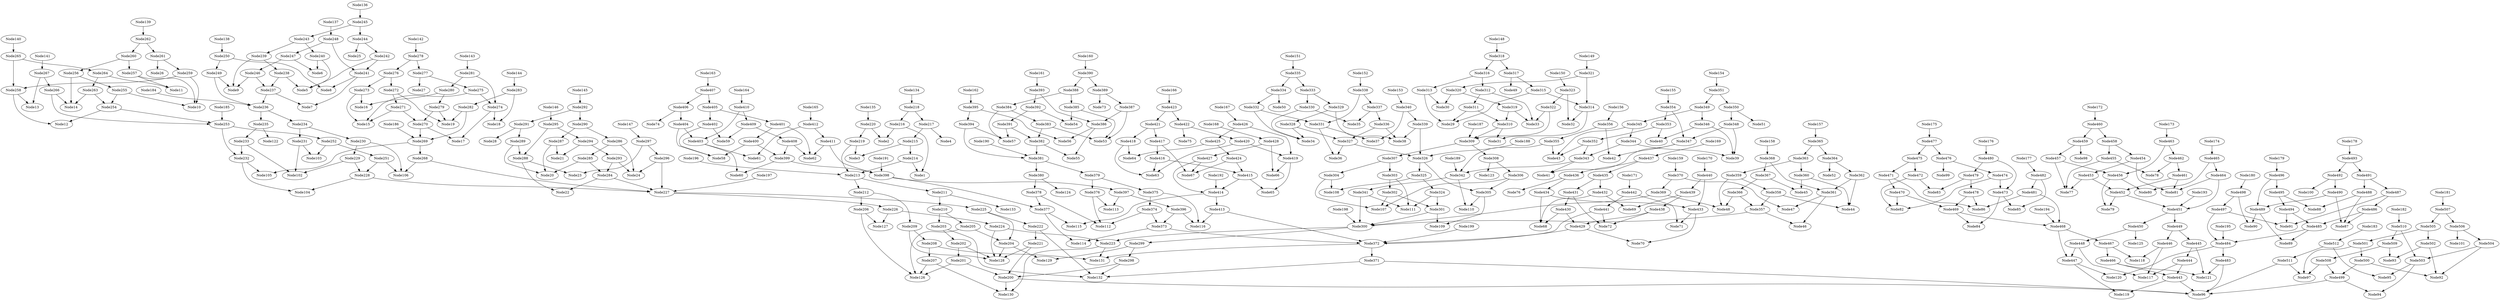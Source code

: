 # Network structure generated by ABC

digraph network {

Node134 -> Node218 [style = solid];
Node135 -> Node220 [style = solid];
Node136 -> Node245 [style = solid];
Node137 -> Node248 [style = solid];
Node138 -> Node250 [style = solid];
Node139 -> Node262 [style = solid];
Node140 -> Node265 [style = solid];
Node141 -> Node267 [style = solid];
Node142 -> Node278 [style = solid];
Node143 -> Node281 [style = solid];
Node144 -> Node283 [style = solid];
Node145 -> Node292 [style = solid];
Node146 -> Node295 [style = solid];
Node147 -> Node297 [style = solid];
Node148 -> Node318 [style = solid];
Node149 -> Node321 [style = solid];
Node150 -> Node323 [style = solid];
Node151 -> Node335 [style = solid];
Node152 -> Node338 [style = solid];
Node153 -> Node340 [style = solid];
Node154 -> Node351 [style = solid];
Node155 -> Node354 [style = solid];
Node156 -> Node356 [style = solid];
Node157 -> Node365 [style = solid];
Node158 -> Node368 [style = solid];
Node159 -> Node370 [style = solid];
Node160 -> Node390 [style = solid];
Node161 -> Node393 [style = solid];
Node162 -> Node395 [style = solid];
Node163 -> Node407 [style = solid];
Node164 -> Node410 [style = solid];
Node165 -> Node412 [style = solid];
Node166 -> Node423 [style = solid];
Node167 -> Node426 [style = solid];
Node168 -> Node428 [style = solid];
Node169 -> Node437 [style = solid];
Node170 -> Node440 [style = solid];
Node171 -> Node442 [style = solid];
Node172 -> Node460 [style = solid];
Node173 -> Node463 [style = solid];
Node174 -> Node465 [style = solid];
Node175 -> Node477 [style = solid];
Node176 -> Node480 [style = solid];
Node177 -> Node482 [style = solid];
Node178 -> Node493 [style = solid];
Node179 -> Node496 [style = solid];
Node180 -> Node498 [style = solid];
Node181 -> Node507 [style = solid];
Node182 -> Node510 [style = solid];
Node183 -> Node512 [style = solid];
Node184 -> Node236 [style = solid];
Node185 -> Node253 [style = solid];
Node186 -> Node269 [style = solid];
Node187 -> Node309 [style = solid];
Node188 -> Node326 [style = solid];
Node189 -> Node342 [style = solid];
Node190 -> Node381 [style = solid];
Node191 -> Node398 [style = solid];
Node192 -> Node414 [style = solid];
Node193 -> Node451 [style = solid];
Node194 -> Node468 [style = solid];
Node195 -> Node484 [style = solid];
Node196 -> Node213 [style = solid];
Node197 -> Node227 [style = solid];
Node198 -> Node300 [style = solid];
Node199 -> Node372 [style = solid];
Node200 -> Node96 [style = solid];
Node200 -> Node130 [style = solid];
Node201 -> Node126 [style = solid];
Node201 -> Node200 [style = solid];
Node202 -> Node128 [style = solid];
Node202 -> Node201 [style = solid];
Node203 -> Node132 [style = solid];
Node203 -> Node202 [style = solid];
Node204 -> Node128 [style = solid];
Node204 -> Node129 [style = solid];
Node205 -> Node126 [style = solid];
Node205 -> Node204 [style = solid];
Node206 -> Node126 [style = solid];
Node206 -> Node127 [style = solid];
Node207 -> Node126 [style = solid];
Node207 -> Node130 [style = solid];
Node208 -> Node131 [style = solid];
Node208 -> Node207 [style = solid];
Node209 -> Node128 [style = solid];
Node209 -> Node208 [style = solid];
Node210 -> Node203 [style = solid];
Node210 -> Node205 [style = solid];
Node211 -> Node133 [style = solid];
Node211 -> Node210 [style = solid];
Node212 -> Node206 [style = solid];
Node212 -> Node209 [style = solid];
Node213 -> Node211 [style = solid];
Node213 -> Node212 [style = solid];
Node214 -> Node1 [style = solid];
Node214 -> Node213 [style = solid];
Node215 -> Node3 [style = solid];
Node215 -> Node214 [style = solid];
Node216 -> Node1 [style = solid];
Node216 -> Node2 [style = solid];
Node217 -> Node4 [style = solid];
Node217 -> Node215 [style = solid];
Node218 -> Node216 [style = solid];
Node218 -> Node217 [style = solid];
Node219 -> Node3 [style = solid];
Node219 -> Node213 [style = solid];
Node220 -> Node2 [style = solid];
Node220 -> Node219 [style = solid];
Node221 -> Node128 [style = solid];
Node221 -> Node200 [style = solid];
Node222 -> Node132 [style = solid];
Node222 -> Node221 [style = solid];
Node223 -> Node130 [style = solid];
Node223 -> Node131 [style = solid];
Node224 -> Node128 [style = solid];
Node224 -> Node223 [style = solid];
Node225 -> Node204 [style = solid];
Node225 -> Node222 [style = solid];
Node226 -> Node127 [style = solid];
Node226 -> Node224 [style = solid];
Node227 -> Node225 [style = solid];
Node227 -> Node226 [style = solid];
Node228 -> Node104 [style = solid];
Node228 -> Node227 [style = solid];
Node229 -> Node102 [style = solid];
Node229 -> Node228 [style = solid];
Node230 -> Node106 [style = solid];
Node230 -> Node229 [style = solid];
Node231 -> Node102 [style = solid];
Node231 -> Node103 [style = solid];
Node232 -> Node104 [style = solid];
Node232 -> Node105 [style = solid];
Node233 -> Node102 [style = solid];
Node233 -> Node232 [style = solid];
Node234 -> Node230 [style = solid];
Node234 -> Node231 [style = solid];
Node235 -> Node122 [style = solid];
Node235 -> Node233 [style = solid];
Node236 -> Node234 [style = solid];
Node236 -> Node235 [style = solid];
Node237 -> Node7 [style = solid];
Node237 -> Node236 [style = solid];
Node238 -> Node5 [style = solid];
Node238 -> Node237 [style = solid];
Node239 -> Node9 [style = solid];
Node239 -> Node238 [style = solid];
Node240 -> Node5 [style = solid];
Node240 -> Node6 [style = solid];
Node241 -> Node7 [style = solid];
Node241 -> Node8 [style = solid];
Node242 -> Node5 [style = solid];
Node242 -> Node241 [style = solid];
Node243 -> Node239 [style = solid];
Node243 -> Node240 [style = solid];
Node244 -> Node25 [style = solid];
Node244 -> Node242 [style = solid];
Node245 -> Node243 [style = solid];
Node245 -> Node244 [style = solid];
Node246 -> Node9 [style = solid];
Node246 -> Node237 [style = solid];
Node247 -> Node6 [style = solid];
Node247 -> Node246 [style = solid];
Node248 -> Node241 [style = solid];
Node248 -> Node247 [style = solid];
Node249 -> Node9 [style = solid];
Node249 -> Node236 [style = solid];
Node250 -> Node8 [style = solid];
Node250 -> Node249 [style = solid];
Node251 -> Node106 [style = solid];
Node251 -> Node228 [style = solid];
Node252 -> Node103 [style = solid];
Node252 -> Node251 [style = solid];
Node253 -> Node232 [style = solid];
Node253 -> Node252 [style = solid];
Node254 -> Node12 [style = solid];
Node254 -> Node253 [style = solid];
Node255 -> Node10 [style = solid];
Node255 -> Node254 [style = solid];
Node256 -> Node14 [style = solid];
Node256 -> Node255 [style = solid];
Node257 -> Node10 [style = solid];
Node257 -> Node11 [style = solid];
Node258 -> Node12 [style = solid];
Node258 -> Node13 [style = solid];
Node259 -> Node10 [style = solid];
Node259 -> Node258 [style = solid];
Node260 -> Node256 [style = solid];
Node260 -> Node257 [style = solid];
Node261 -> Node26 [style = solid];
Node261 -> Node259 [style = solid];
Node262 -> Node260 [style = solid];
Node262 -> Node261 [style = solid];
Node263 -> Node14 [style = solid];
Node263 -> Node254 [style = solid];
Node264 -> Node11 [style = solid];
Node264 -> Node263 [style = solid];
Node265 -> Node258 [style = solid];
Node265 -> Node264 [style = solid];
Node266 -> Node14 [style = solid];
Node266 -> Node253 [style = solid];
Node267 -> Node13 [style = solid];
Node267 -> Node266 [style = solid];
Node268 -> Node106 [style = solid];
Node268 -> Node227 [style = solid];
Node269 -> Node105 [style = solid];
Node269 -> Node268 [style = solid];
Node270 -> Node17 [style = solid];
Node270 -> Node269 [style = solid];
Node271 -> Node15 [style = solid];
Node271 -> Node270 [style = solid];
Node272 -> Node19 [style = solid];
Node272 -> Node271 [style = solid];
Node273 -> Node15 [style = solid];
Node273 -> Node16 [style = solid];
Node274 -> Node17 [style = solid];
Node274 -> Node18 [style = solid];
Node275 -> Node15 [style = solid];
Node275 -> Node274 [style = solid];
Node276 -> Node272 [style = solid];
Node276 -> Node273 [style = solid];
Node277 -> Node27 [style = solid];
Node277 -> Node275 [style = solid];
Node278 -> Node276 [style = solid];
Node278 -> Node277 [style = solid];
Node279 -> Node19 [style = solid];
Node279 -> Node270 [style = solid];
Node280 -> Node16 [style = solid];
Node280 -> Node279 [style = solid];
Node281 -> Node274 [style = solid];
Node281 -> Node280 [style = solid];
Node282 -> Node19 [style = solid];
Node282 -> Node269 [style = solid];
Node283 -> Node18 [style = solid];
Node283 -> Node282 [style = solid];
Node284 -> Node22 [style = solid];
Node284 -> Node227 [style = solid];
Node285 -> Node20 [style = solid];
Node285 -> Node284 [style = solid];
Node286 -> Node24 [style = solid];
Node286 -> Node285 [style = solid];
Node287 -> Node20 [style = solid];
Node287 -> Node21 [style = solid];
Node288 -> Node22 [style = solid];
Node288 -> Node23 [style = solid];
Node289 -> Node20 [style = solid];
Node289 -> Node288 [style = solid];
Node290 -> Node286 [style = solid];
Node290 -> Node287 [style = solid];
Node291 -> Node28 [style = solid];
Node291 -> Node289 [style = solid];
Node292 -> Node290 [style = solid];
Node292 -> Node291 [style = solid];
Node293 -> Node24 [style = solid];
Node293 -> Node284 [style = solid];
Node294 -> Node21 [style = solid];
Node294 -> Node293 [style = solid];
Node295 -> Node288 [style = solid];
Node295 -> Node294 [style = solid];
Node296 -> Node24 [style = solid];
Node296 -> Node227 [style = solid];
Node297 -> Node23 [style = solid];
Node297 -> Node296 [style = solid];
Node298 -> Node132 [style = solid];
Node298 -> Node200 [style = solid];
Node299 -> Node129 [style = solid];
Node299 -> Node298 [style = solid];
Node300 -> Node223 [style = solid];
Node300 -> Node299 [style = solid];
Node301 -> Node109 [style = solid];
Node301 -> Node300 [style = solid];
Node302 -> Node107 [style = solid];
Node302 -> Node301 [style = solid];
Node303 -> Node111 [style = solid];
Node303 -> Node302 [style = solid];
Node304 -> Node107 [style = solid];
Node304 -> Node108 [style = solid];
Node305 -> Node109 [style = solid];
Node305 -> Node110 [style = solid];
Node306 -> Node107 [style = solid];
Node306 -> Node305 [style = solid];
Node307 -> Node303 [style = solid];
Node307 -> Node304 [style = solid];
Node308 -> Node123 [style = solid];
Node308 -> Node306 [style = solid];
Node309 -> Node307 [style = solid];
Node309 -> Node308 [style = solid];
Node310 -> Node31 [style = solid];
Node310 -> Node309 [style = solid];
Node311 -> Node29 [style = solid];
Node311 -> Node310 [style = solid];
Node312 -> Node33 [style = solid];
Node312 -> Node311 [style = solid];
Node313 -> Node29 [style = solid];
Node313 -> Node30 [style = solid];
Node314 -> Node31 [style = solid];
Node314 -> Node32 [style = solid];
Node315 -> Node29 [style = solid];
Node315 -> Node314 [style = solid];
Node316 -> Node312 [style = solid];
Node316 -> Node313 [style = solid];
Node317 -> Node49 [style = solid];
Node317 -> Node315 [style = solid];
Node318 -> Node316 [style = solid];
Node318 -> Node317 [style = solid];
Node319 -> Node33 [style = solid];
Node319 -> Node310 [style = solid];
Node320 -> Node30 [style = solid];
Node320 -> Node319 [style = solid];
Node321 -> Node314 [style = solid];
Node321 -> Node320 [style = solid];
Node322 -> Node33 [style = solid];
Node322 -> Node309 [style = solid];
Node323 -> Node32 [style = solid];
Node323 -> Node322 [style = solid];
Node324 -> Node111 [style = solid];
Node324 -> Node301 [style = solid];
Node325 -> Node108 [style = solid];
Node325 -> Node324 [style = solid];
Node326 -> Node305 [style = solid];
Node326 -> Node325 [style = solid];
Node327 -> Node36 [style = solid];
Node327 -> Node326 [style = solid];
Node328 -> Node34 [style = solid];
Node328 -> Node327 [style = solid];
Node329 -> Node38 [style = solid];
Node329 -> Node328 [style = solid];
Node330 -> Node34 [style = solid];
Node330 -> Node35 [style = solid];
Node331 -> Node36 [style = solid];
Node331 -> Node37 [style = solid];
Node332 -> Node34 [style = solid];
Node332 -> Node331 [style = solid];
Node333 -> Node329 [style = solid];
Node333 -> Node330 [style = solid];
Node334 -> Node50 [style = solid];
Node334 -> Node332 [style = solid];
Node335 -> Node333 [style = solid];
Node335 -> Node334 [style = solid];
Node336 -> Node38 [style = solid];
Node336 -> Node327 [style = solid];
Node337 -> Node35 [style = solid];
Node337 -> Node336 [style = solid];
Node338 -> Node331 [style = solid];
Node338 -> Node337 [style = solid];
Node339 -> Node38 [style = solid];
Node339 -> Node326 [style = solid];
Node340 -> Node37 [style = solid];
Node340 -> Node339 [style = solid];
Node341 -> Node111 [style = solid];
Node341 -> Node300 [style = solid];
Node342 -> Node110 [style = solid];
Node342 -> Node341 [style = solid];
Node343 -> Node41 [style = solid];
Node343 -> Node342 [style = solid];
Node344 -> Node39 [style = solid];
Node344 -> Node343 [style = solid];
Node345 -> Node43 [style = solid];
Node345 -> Node344 [style = solid];
Node346 -> Node39 [style = solid];
Node346 -> Node40 [style = solid];
Node347 -> Node41 [style = solid];
Node347 -> Node42 [style = solid];
Node348 -> Node39 [style = solid];
Node348 -> Node347 [style = solid];
Node349 -> Node345 [style = solid];
Node349 -> Node346 [style = solid];
Node350 -> Node51 [style = solid];
Node350 -> Node348 [style = solid];
Node351 -> Node349 [style = solid];
Node351 -> Node350 [style = solid];
Node352 -> Node43 [style = solid];
Node352 -> Node343 [style = solid];
Node353 -> Node40 [style = solid];
Node353 -> Node352 [style = solid];
Node354 -> Node347 [style = solid];
Node354 -> Node353 [style = solid];
Node355 -> Node43 [style = solid];
Node355 -> Node342 [style = solid];
Node356 -> Node42 [style = solid];
Node356 -> Node355 [style = solid];
Node357 -> Node46 [style = solid];
Node357 -> Node300 [style = solid];
Node358 -> Node44 [style = solid];
Node358 -> Node357 [style = solid];
Node359 -> Node48 [style = solid];
Node359 -> Node358 [style = solid];
Node360 -> Node44 [style = solid];
Node360 -> Node45 [style = solid];
Node361 -> Node46 [style = solid];
Node361 -> Node47 [style = solid];
Node362 -> Node44 [style = solid];
Node362 -> Node361 [style = solid];
Node363 -> Node359 [style = solid];
Node363 -> Node360 [style = solid];
Node364 -> Node52 [style = solid];
Node364 -> Node362 [style = solid];
Node365 -> Node363 [style = solid];
Node365 -> Node364 [style = solid];
Node366 -> Node48 [style = solid];
Node366 -> Node357 [style = solid];
Node367 -> Node45 [style = solid];
Node367 -> Node366 [style = solid];
Node368 -> Node361 [style = solid];
Node368 -> Node367 [style = solid];
Node369 -> Node48 [style = solid];
Node369 -> Node300 [style = solid];
Node370 -> Node47 [style = solid];
Node370 -> Node369 [style = solid];
Node371 -> Node96 [style = solid];
Node371 -> Node132 [style = solid];
Node372 -> Node131 [style = solid];
Node372 -> Node371 [style = solid];
Node373 -> Node114 [style = solid];
Node373 -> Node372 [style = solid];
Node374 -> Node112 [style = solid];
Node374 -> Node373 [style = solid];
Node375 -> Node116 [style = solid];
Node375 -> Node374 [style = solid];
Node376 -> Node112 [style = solid];
Node376 -> Node113 [style = solid];
Node377 -> Node114 [style = solid];
Node377 -> Node115 [style = solid];
Node378 -> Node112 [style = solid];
Node378 -> Node377 [style = solid];
Node379 -> Node375 [style = solid];
Node379 -> Node376 [style = solid];
Node380 -> Node124 [style = solid];
Node380 -> Node378 [style = solid];
Node381 -> Node379 [style = solid];
Node381 -> Node380 [style = solid];
Node382 -> Node55 [style = solid];
Node382 -> Node381 [style = solid];
Node383 -> Node53 [style = solid];
Node383 -> Node382 [style = solid];
Node384 -> Node57 [style = solid];
Node384 -> Node383 [style = solid];
Node385 -> Node53 [style = solid];
Node385 -> Node54 [style = solid];
Node386 -> Node55 [style = solid];
Node386 -> Node56 [style = solid];
Node387 -> Node53 [style = solid];
Node387 -> Node386 [style = solid];
Node388 -> Node384 [style = solid];
Node388 -> Node385 [style = solid];
Node389 -> Node73 [style = solid];
Node389 -> Node387 [style = solid];
Node390 -> Node388 [style = solid];
Node390 -> Node389 [style = solid];
Node391 -> Node57 [style = solid];
Node391 -> Node382 [style = solid];
Node392 -> Node54 [style = solid];
Node392 -> Node391 [style = solid];
Node393 -> Node386 [style = solid];
Node393 -> Node392 [style = solid];
Node394 -> Node57 [style = solid];
Node394 -> Node381 [style = solid];
Node395 -> Node56 [style = solid];
Node395 -> Node394 [style = solid];
Node396 -> Node116 [style = solid];
Node396 -> Node373 [style = solid];
Node397 -> Node113 [style = solid];
Node397 -> Node396 [style = solid];
Node398 -> Node377 [style = solid];
Node398 -> Node397 [style = solid];
Node399 -> Node60 [style = solid];
Node399 -> Node398 [style = solid];
Node400 -> Node58 [style = solid];
Node400 -> Node399 [style = solid];
Node401 -> Node62 [style = solid];
Node401 -> Node400 [style = solid];
Node402 -> Node58 [style = solid];
Node402 -> Node59 [style = solid];
Node403 -> Node60 [style = solid];
Node403 -> Node61 [style = solid];
Node404 -> Node58 [style = solid];
Node404 -> Node403 [style = solid];
Node405 -> Node401 [style = solid];
Node405 -> Node402 [style = solid];
Node406 -> Node74 [style = solid];
Node406 -> Node404 [style = solid];
Node407 -> Node405 [style = solid];
Node407 -> Node406 [style = solid];
Node408 -> Node62 [style = solid];
Node408 -> Node399 [style = solid];
Node409 -> Node59 [style = solid];
Node409 -> Node408 [style = solid];
Node410 -> Node403 [style = solid];
Node410 -> Node409 [style = solid];
Node411 -> Node62 [style = solid];
Node411 -> Node398 [style = solid];
Node412 -> Node61 [style = solid];
Node412 -> Node411 [style = solid];
Node413 -> Node116 [style = solid];
Node413 -> Node372 [style = solid];
Node414 -> Node115 [style = solid];
Node414 -> Node413 [style = solid];
Node415 -> Node65 [style = solid];
Node415 -> Node414 [style = solid];
Node416 -> Node63 [style = solid];
Node416 -> Node415 [style = solid];
Node417 -> Node67 [style = solid];
Node417 -> Node416 [style = solid];
Node418 -> Node63 [style = solid];
Node418 -> Node64 [style = solid];
Node419 -> Node65 [style = solid];
Node419 -> Node66 [style = solid];
Node420 -> Node63 [style = solid];
Node420 -> Node419 [style = solid];
Node421 -> Node417 [style = solid];
Node421 -> Node418 [style = solid];
Node422 -> Node75 [style = solid];
Node422 -> Node420 [style = solid];
Node423 -> Node421 [style = solid];
Node423 -> Node422 [style = solid];
Node424 -> Node67 [style = solid];
Node424 -> Node415 [style = solid];
Node425 -> Node64 [style = solid];
Node425 -> Node424 [style = solid];
Node426 -> Node419 [style = solid];
Node426 -> Node425 [style = solid];
Node427 -> Node67 [style = solid];
Node427 -> Node414 [style = solid];
Node428 -> Node66 [style = solid];
Node428 -> Node427 [style = solid];
Node429 -> Node70 [style = solid];
Node429 -> Node372 [style = solid];
Node430 -> Node68 [style = solid];
Node430 -> Node429 [style = solid];
Node431 -> Node72 [style = solid];
Node431 -> Node430 [style = solid];
Node432 -> Node68 [style = solid];
Node432 -> Node69 [style = solid];
Node433 -> Node70 [style = solid];
Node433 -> Node71 [style = solid];
Node434 -> Node68 [style = solid];
Node434 -> Node433 [style = solid];
Node435 -> Node431 [style = solid];
Node435 -> Node432 [style = solid];
Node436 -> Node76 [style = solid];
Node436 -> Node434 [style = solid];
Node437 -> Node435 [style = solid];
Node437 -> Node436 [style = solid];
Node438 -> Node72 [style = solid];
Node438 -> Node429 [style = solid];
Node439 -> Node69 [style = solid];
Node439 -> Node438 [style = solid];
Node440 -> Node433 [style = solid];
Node440 -> Node439 [style = solid];
Node441 -> Node72 [style = solid];
Node441 -> Node372 [style = solid];
Node442 -> Node71 [style = solid];
Node442 -> Node441 [style = solid];
Node443 -> Node96 [style = solid];
Node443 -> Node119 [style = solid];
Node444 -> Node117 [style = solid];
Node444 -> Node443 [style = solid];
Node445 -> Node121 [style = solid];
Node445 -> Node444 [style = solid];
Node446 -> Node117 [style = solid];
Node446 -> Node118 [style = solid];
Node447 -> Node119 [style = solid];
Node447 -> Node120 [style = solid];
Node448 -> Node117 [style = solid];
Node448 -> Node447 [style = solid];
Node449 -> Node445 [style = solid];
Node449 -> Node446 [style = solid];
Node450 -> Node125 [style = solid];
Node450 -> Node448 [style = solid];
Node451 -> Node449 [style = solid];
Node451 -> Node450 [style = solid];
Node452 -> Node79 [style = solid];
Node452 -> Node451 [style = solid];
Node453 -> Node77 [style = solid];
Node453 -> Node452 [style = solid];
Node454 -> Node81 [style = solid];
Node454 -> Node453 [style = solid];
Node455 -> Node77 [style = solid];
Node455 -> Node78 [style = solid];
Node456 -> Node79 [style = solid];
Node456 -> Node80 [style = solid];
Node457 -> Node77 [style = solid];
Node457 -> Node456 [style = solid];
Node458 -> Node454 [style = solid];
Node458 -> Node455 [style = solid];
Node459 -> Node98 [style = solid];
Node459 -> Node457 [style = solid];
Node460 -> Node458 [style = solid];
Node460 -> Node459 [style = solid];
Node461 -> Node81 [style = solid];
Node461 -> Node452 [style = solid];
Node462 -> Node78 [style = solid];
Node462 -> Node461 [style = solid];
Node463 -> Node456 [style = solid];
Node463 -> Node462 [style = solid];
Node464 -> Node81 [style = solid];
Node464 -> Node451 [style = solid];
Node465 -> Node80 [style = solid];
Node465 -> Node464 [style = solid];
Node466 -> Node121 [style = solid];
Node466 -> Node443 [style = solid];
Node467 -> Node118 [style = solid];
Node467 -> Node466 [style = solid];
Node468 -> Node447 [style = solid];
Node468 -> Node467 [style = solid];
Node469 -> Node84 [style = solid];
Node469 -> Node468 [style = solid];
Node470 -> Node82 [style = solid];
Node470 -> Node469 [style = solid];
Node471 -> Node86 [style = solid];
Node471 -> Node470 [style = solid];
Node472 -> Node82 [style = solid];
Node472 -> Node83 [style = solid];
Node473 -> Node84 [style = solid];
Node473 -> Node85 [style = solid];
Node474 -> Node82 [style = solid];
Node474 -> Node473 [style = solid];
Node475 -> Node471 [style = solid];
Node475 -> Node472 [style = solid];
Node476 -> Node99 [style = solid];
Node476 -> Node474 [style = solid];
Node477 -> Node475 [style = solid];
Node477 -> Node476 [style = solid];
Node478 -> Node86 [style = solid];
Node478 -> Node469 [style = solid];
Node479 -> Node83 [style = solid];
Node479 -> Node478 [style = solid];
Node480 -> Node473 [style = solid];
Node480 -> Node479 [style = solid];
Node481 -> Node86 [style = solid];
Node481 -> Node468 [style = solid];
Node482 -> Node85 [style = solid];
Node482 -> Node481 [style = solid];
Node483 -> Node96 [style = solid];
Node483 -> Node121 [style = solid];
Node484 -> Node120 [style = solid];
Node484 -> Node483 [style = solid];
Node485 -> Node89 [style = solid];
Node485 -> Node484 [style = solid];
Node486 -> Node87 [style = solid];
Node486 -> Node485 [style = solid];
Node487 -> Node91 [style = solid];
Node487 -> Node486 [style = solid];
Node488 -> Node87 [style = solid];
Node488 -> Node88 [style = solid];
Node489 -> Node89 [style = solid];
Node489 -> Node90 [style = solid];
Node490 -> Node87 [style = solid];
Node490 -> Node489 [style = solid];
Node491 -> Node487 [style = solid];
Node491 -> Node488 [style = solid];
Node492 -> Node100 [style = solid];
Node492 -> Node490 [style = solid];
Node493 -> Node491 [style = solid];
Node493 -> Node492 [style = solid];
Node494 -> Node91 [style = solid];
Node494 -> Node485 [style = solid];
Node495 -> Node88 [style = solid];
Node495 -> Node494 [style = solid];
Node496 -> Node489 [style = solid];
Node496 -> Node495 [style = solid];
Node497 -> Node91 [style = solid];
Node497 -> Node484 [style = solid];
Node498 -> Node90 [style = solid];
Node498 -> Node497 [style = solid];
Node499 -> Node94 [style = solid];
Node499 -> Node96 [style = solid];
Node500 -> Node92 [style = solid];
Node500 -> Node499 [style = solid];
Node501 -> Node97 [style = solid];
Node501 -> Node500 [style = solid];
Node502 -> Node92 [style = solid];
Node502 -> Node93 [style = solid];
Node503 -> Node94 [style = solid];
Node503 -> Node95 [style = solid];
Node504 -> Node92 [style = solid];
Node504 -> Node503 [style = solid];
Node505 -> Node501 [style = solid];
Node505 -> Node502 [style = solid];
Node506 -> Node101 [style = solid];
Node506 -> Node504 [style = solid];
Node507 -> Node505 [style = solid];
Node507 -> Node506 [style = solid];
Node508 -> Node97 [style = solid];
Node508 -> Node499 [style = solid];
Node509 -> Node93 [style = solid];
Node509 -> Node508 [style = solid];
Node510 -> Node503 [style = solid];
Node510 -> Node509 [style = solid];
Node511 -> Node96 [style = solid];
Node511 -> Node97 [style = solid];
Node512 -> Node95 [style = solid];
Node512 -> Node511 [style = solid];
}

